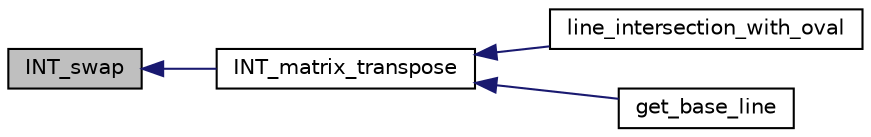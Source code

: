 digraph "INT_swap"
{
  edge [fontname="Helvetica",fontsize="10",labelfontname="Helvetica",labelfontsize="10"];
  node [fontname="Helvetica",fontsize="10",shape=record];
  rankdir="LR";
  Node1754 [label="INT_swap",height=0.2,width=0.4,color="black", fillcolor="grey75", style="filled", fontcolor="black"];
  Node1754 -> Node1755 [dir="back",color="midnightblue",fontsize="10",style="solid",fontname="Helvetica"];
  Node1755 [label="INT_matrix_transpose",height=0.2,width=0.4,color="black", fillcolor="white", style="filled",URL="$d4/d74/util_8_c.html#a1ed4962965eb4509c5699955af7bc0f0"];
  Node1755 -> Node1756 [dir="back",color="midnightblue",fontsize="10",style="solid",fontname="Helvetica"];
  Node1756 [label="line_intersection_with_oval",height=0.2,width=0.4,color="black", fillcolor="white", style="filled",URL="$df/de4/projective_8_c.html#a20112068a8d6d2d5ce549b0ddbe67d2a"];
  Node1755 -> Node1757 [dir="back",color="midnightblue",fontsize="10",style="solid",fontname="Helvetica"];
  Node1757 [label="get_base_line",height=0.2,width=0.4,color="black", fillcolor="white", style="filled",URL="$df/de4/projective_8_c.html#a9463b895dd45fc61cdc03df19f92b863"];
}
